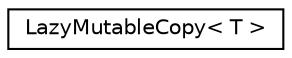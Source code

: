 digraph "Graphical Class Hierarchy"
{
 // LATEX_PDF_SIZE
  edge [fontname="Helvetica",fontsize="10",labelfontname="Helvetica",labelfontsize="10"];
  node [fontname="Helvetica",fontsize="10",shape=record];
  rankdir="LR";
  Node0 [label="LazyMutableCopy\< T \>",height=0.2,width=0.4,color="black", fillcolor="white", style="filled",URL="$classoperations__research_1_1_lazy_mutable_copy.html",tooltip=" "];
}
